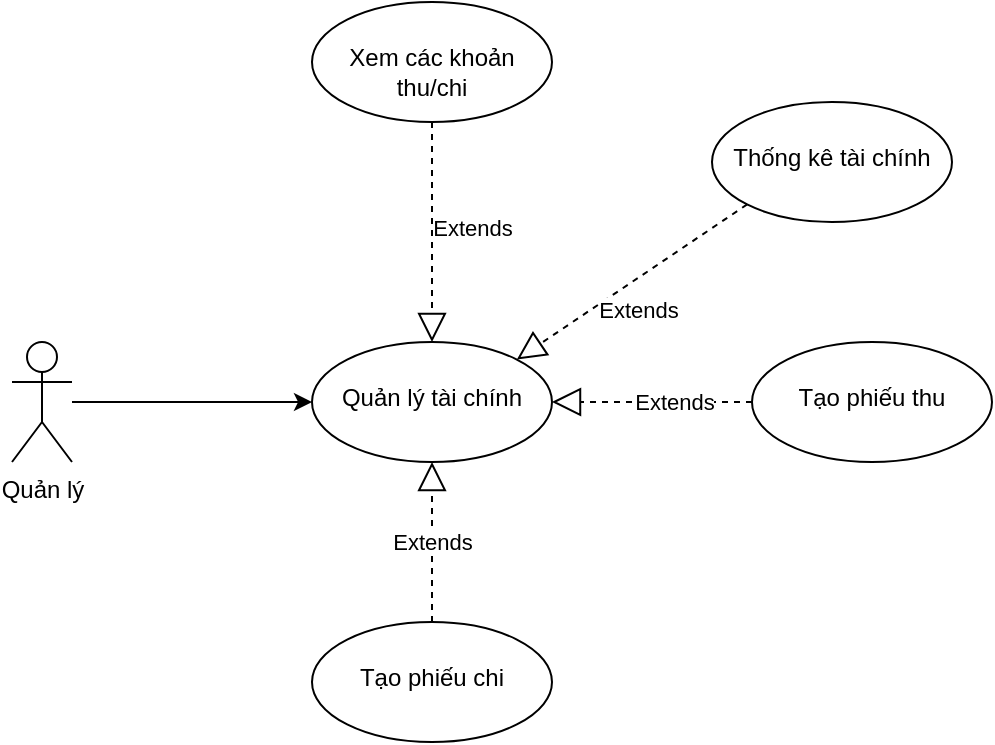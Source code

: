 <mxfile version="16.4.0" type="device"><diagram id="RJ-HAsPHlkFp2Yh89uA8" name="Page-1"><mxGraphModel dx="868" dy="561" grid="1" gridSize="10" guides="1" tooltips="1" connect="1" arrows="1" fold="1" page="1" pageScale="1" pageWidth="850" pageHeight="1100" math="0" shadow="0"><root><mxCell id="0"/><mxCell id="1" parent="0"/><mxCell id="5718CVeKrdo8pVlEUeDk-4" value="" style="edgeStyle=orthogonalEdgeStyle;rounded=0;orthogonalLoop=1;jettySize=auto;html=1;" parent="1" source="5718CVeKrdo8pVlEUeDk-1" target="5718CVeKrdo8pVlEUeDk-3" edge="1"><mxGeometry relative="1" as="geometry"/></mxCell><mxCell id="5718CVeKrdo8pVlEUeDk-1" value="Quản lý" style="shape=umlActor;verticalLabelPosition=bottom;verticalAlign=top;html=1;outlineConnect=0;" parent="1" vertex="1"><mxGeometry x="230" y="200" width="30" height="60" as="geometry"/></mxCell><mxCell id="5718CVeKrdo8pVlEUeDk-3" value="&lt;br&gt;Quản lý tài chính" style="ellipse;whiteSpace=wrap;html=1;verticalAlign=top;" parent="1" vertex="1"><mxGeometry x="380" y="200" width="120" height="60" as="geometry"/></mxCell><mxCell id="5718CVeKrdo8pVlEUeDk-7" value="&lt;br&gt;Tạo phiếu chi" style="ellipse;whiteSpace=wrap;html=1;verticalAlign=top;" parent="1" vertex="1"><mxGeometry x="380" y="340" width="120" height="60" as="geometry"/></mxCell><mxCell id="5718CVeKrdo8pVlEUeDk-8" value="&lt;br&gt;Xem các khoản thu/chi" style="ellipse;whiteSpace=wrap;html=1;verticalAlign=top;" parent="1" vertex="1"><mxGeometry x="380" y="30" width="120" height="60" as="geometry"/></mxCell><mxCell id="5718CVeKrdo8pVlEUeDk-10" value="" style="endArrow=block;dashed=1;endFill=0;endSize=12;html=1;rounded=0;entryX=0.5;entryY=0;entryDx=0;entryDy=0;" parent="1" source="5718CVeKrdo8pVlEUeDk-8" target="5718CVeKrdo8pVlEUeDk-3" edge="1"><mxGeometry width="160" relative="1" as="geometry"><mxPoint x="340" y="290" as="sourcePoint"/><mxPoint x="500" y="290" as="targetPoint"/></mxGeometry></mxCell><mxCell id="5718CVeKrdo8pVlEUeDk-11" value="Extends" style="edgeLabel;html=1;align=center;verticalAlign=middle;resizable=0;points=[];" parent="5718CVeKrdo8pVlEUeDk-10" vertex="1" connectable="0"><mxGeometry x="0.351" y="3" relative="1" as="geometry"><mxPoint x="17" y="-22" as="offset"/></mxGeometry></mxCell><mxCell id="5718CVeKrdo8pVlEUeDk-14" value="" style="endArrow=block;dashed=1;endFill=0;endSize=12;html=1;rounded=0;exitX=0.5;exitY=0;exitDx=0;exitDy=0;entryX=0.5;entryY=1;entryDx=0;entryDy=0;" parent="1" source="5718CVeKrdo8pVlEUeDk-7" target="5718CVeKrdo8pVlEUeDk-3" edge="1"><mxGeometry width="160" relative="1" as="geometry"><mxPoint x="577.574" y="111.213" as="sourcePoint"/><mxPoint x="502.426" y="228.787" as="targetPoint"/></mxGeometry></mxCell><mxCell id="5718CVeKrdo8pVlEUeDk-15" value="Extends" style="edgeLabel;html=1;align=center;verticalAlign=middle;resizable=0;points=[];" parent="5718CVeKrdo8pVlEUeDk-14" vertex="1" connectable="0"><mxGeometry x="0.351" y="3" relative="1" as="geometry"><mxPoint x="3" y="14" as="offset"/></mxGeometry></mxCell><mxCell id="YmFAJr5VVy_9OTUXTRBA-1" value="&lt;br&gt;Thống kê tài chính" style="ellipse;whiteSpace=wrap;html=1;verticalAlign=top;" parent="1" vertex="1"><mxGeometry x="580" y="80" width="120" height="60" as="geometry"/></mxCell><mxCell id="YmFAJr5VVy_9OTUXTRBA-2" value="" style="endArrow=block;dashed=1;endFill=0;endSize=12;html=1;rounded=0;entryX=1;entryY=0;entryDx=0;entryDy=0;exitX=0;exitY=1;exitDx=0;exitDy=0;" parent="1" source="YmFAJr5VVy_9OTUXTRBA-1" target="5718CVeKrdo8pVlEUeDk-3" edge="1"><mxGeometry width="160" relative="1" as="geometry"><mxPoint x="590" y="229.5" as="sourcePoint"/><mxPoint x="500" y="229.5" as="targetPoint"/></mxGeometry></mxCell><mxCell id="YmFAJr5VVy_9OTUXTRBA-3" value="Extends" style="edgeLabel;html=1;align=center;verticalAlign=middle;resizable=0;points=[];" parent="YmFAJr5VVy_9OTUXTRBA-2" vertex="1" connectable="0"><mxGeometry x="0.351" y="3" relative="1" as="geometry"><mxPoint x="21" y="-2" as="offset"/></mxGeometry></mxCell><mxCell id="iVyQQJH89SlzRFW_uQEY-1" value="&lt;br&gt;Tạo phiếu thu&lt;br&gt;" style="ellipse;whiteSpace=wrap;html=1;verticalAlign=top;" parent="1" vertex="1"><mxGeometry x="600" y="200" width="120" height="60" as="geometry"/></mxCell><mxCell id="iVyQQJH89SlzRFW_uQEY-2" value="" style="endArrow=block;dashed=1;endFill=0;endSize=12;html=1;rounded=0;exitX=0;exitY=0.5;exitDx=0;exitDy=0;entryX=1;entryY=0.5;entryDx=0;entryDy=0;" parent="1" source="iVyQQJH89SlzRFW_uQEY-1" target="5718CVeKrdo8pVlEUeDk-3" edge="1"><mxGeometry width="160" relative="1" as="geometry"><mxPoint x="787.574" y="11.213" as="sourcePoint"/><mxPoint x="650" y="160" as="targetPoint"/></mxGeometry></mxCell><mxCell id="iVyQQJH89SlzRFW_uQEY-3" value="Extends" style="edgeLabel;html=1;align=center;verticalAlign=middle;resizable=0;points=[];" parent="iVyQQJH89SlzRFW_uQEY-2" vertex="1" connectable="0"><mxGeometry x="0.351" y="3" relative="1" as="geometry"><mxPoint x="28" y="-3" as="offset"/></mxGeometry></mxCell></root></mxGraphModel></diagram></mxfile>